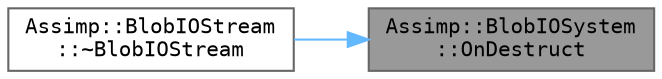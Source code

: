 digraph "Assimp::BlobIOSystem::OnDestruct"
{
 // LATEX_PDF_SIZE
  bgcolor="transparent";
  edge [fontname=Terminal,fontsize=10,labelfontname=Helvetica,labelfontsize=10];
  node [fontname=Terminal,fontsize=10,shape=box,height=0.2,width=0.4];
  rankdir="RL";
  Node1 [label="Assimp::BlobIOSystem\l::OnDestruct",height=0.2,width=0.4,color="gray40", fillcolor="grey60", style="filled", fontcolor="black",tooltip=" "];
  Node1 -> Node2 [dir="back",color="steelblue1",style="solid"];
  Node2 [label="Assimp::BlobIOStream\l::~BlobIOStream",height=0.2,width=0.4,color="grey40", fillcolor="white", style="filled",URL="$class_assimp_1_1_blob_i_o_stream.html#a12c18de13363e35ee9a08550fcfbc41f",tooltip="The class destructor."];
}
